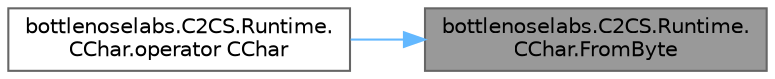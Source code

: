 digraph "bottlenoselabs.C2CS.Runtime.CChar.FromByte"
{
 // LATEX_PDF_SIZE
  bgcolor="transparent";
  edge [fontname=Helvetica,fontsize=10,labelfontname=Helvetica,labelfontsize=10];
  node [fontname=Helvetica,fontsize=10,shape=box,height=0.2,width=0.4];
  rankdir="RL";
  Node1 [id="Node000001",label="bottlenoselabs.C2CS.Runtime.\lCChar.FromByte",height=0.2,width=0.4,color="gray40", fillcolor="grey60", style="filled", fontcolor="black",tooltip="Converts the specified byte to a CChar."];
  Node1 -> Node2 [id="edge1_Node000001_Node000002",dir="back",color="steelblue1",style="solid",tooltip=" "];
  Node2 [id="Node000002",label="bottlenoselabs.C2CS.Runtime.\lCChar.operator CChar",height=0.2,width=0.4,color="grey40", fillcolor="white", style="filled",URL="$structbottlenoselabs_1_1_c2_c_s_1_1_runtime_1_1_c_char.html#a6a30158a6138568edf36c67f61555503",tooltip="Converts the specified byte to a CChar."];
}
